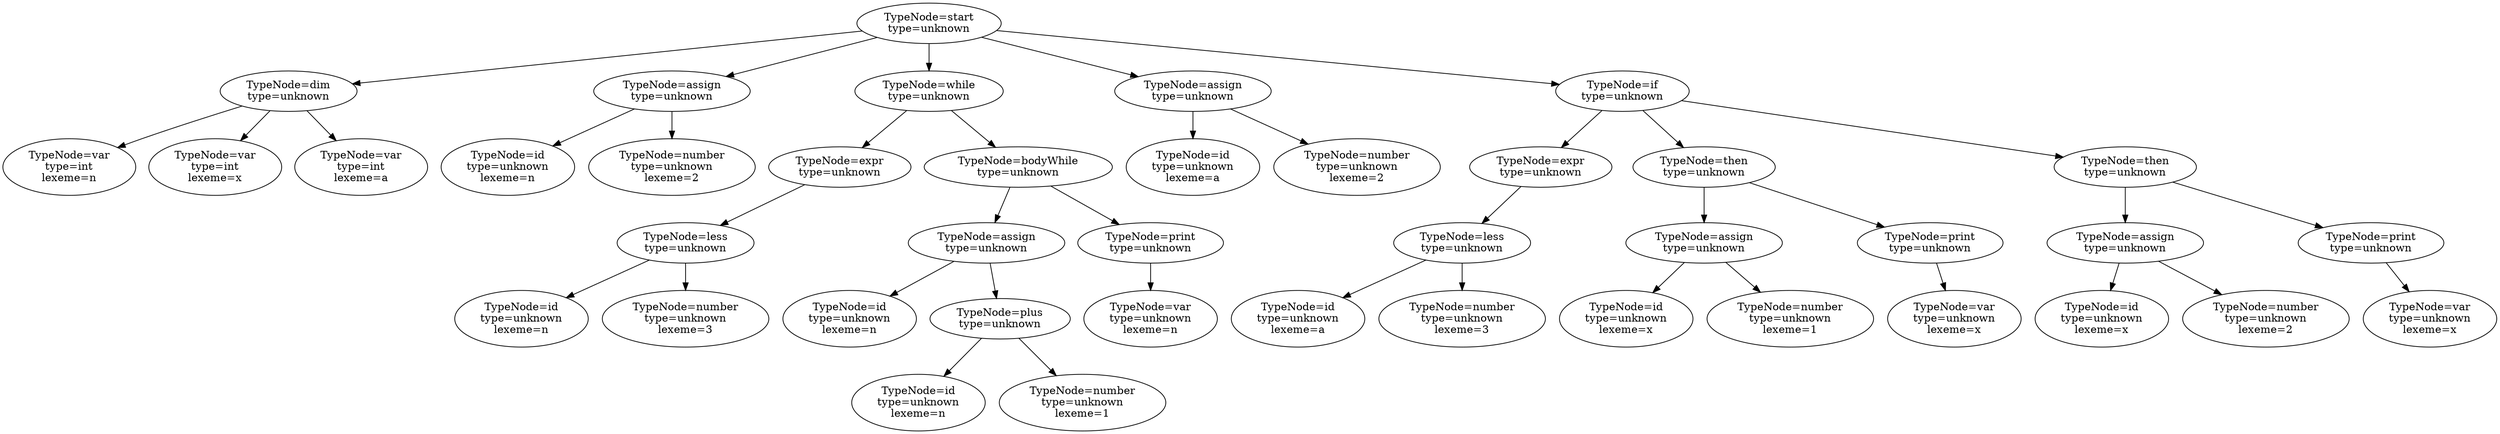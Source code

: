 digraph {
	"node1" [label="TypeNode=start\ntype=unknown"]
	"node1" -> "node2"
	"node2" [label="TypeNode=dim\ntype=unknown"]
	"node2" -> "node3"
	"node3" [label="TypeNode=var\ntype=int\nlexeme=n"]
	"node2" -> "node4"
	"node4" [label="TypeNode=var\ntype=int\nlexeme=x"]
	"node2" -> "node5"
	"node5" [label="TypeNode=var\ntype=int\nlexeme=a"]
	"node1" -> "node7"
	"node7" [label="TypeNode=assign\ntype=unknown"]
	"node7" -> "node6"
	"node6" [label="TypeNode=id\ntype=unknown\nlexeme=n"]
	"node7" -> "node8"
	"node8" [label="TypeNode=number\ntype=unknown\nlexeme=2"]
	"node1" -> "node9"
	"node9" [label="TypeNode=while\ntype=unknown"]
	"node9" -> "node10"
	"node10" [label="TypeNode=expr\ntype=unknown"]
	"node10" -> "node12"
	"node12" [label="TypeNode=less\ntype=unknown"]
	"node12" -> "node11"
	"node11" [label="TypeNode=id\ntype=unknown\nlexeme=n"]
	"node12" -> "node13"
	"node13" [label="TypeNode=number\ntype=unknown\nlexeme=3"]
	"node9" -> "node14"
	"node14" [label="TypeNode=bodyWhile\ntype=unknown"]
	"node14" -> "node16"
	"node16" [label="TypeNode=assign\ntype=unknown"]
	"node16" -> "node15"
	"node15" [label="TypeNode=id\ntype=unknown\nlexeme=n"]
	"node16" -> "node18"
	"node18" [label="TypeNode=plus\ntype=unknown"]
	"node18" -> "node17"
	"node17" [label="TypeNode=id\ntype=unknown\nlexeme=n"]
	"node18" -> "node19"
	"node19" [label="TypeNode=number\ntype=unknown\nlexeme=1"]
	"node14" -> "node20"
	"node20" [label="TypeNode=print\ntype=unknown"]
	"node20" -> "node21"
	"node21" [label="TypeNode=var\ntype=unknown\nlexeme=n"]
	"node1" -> "node23"
	"node23" [label="TypeNode=assign\ntype=unknown"]
	"node23" -> "node22"
	"node22" [label="TypeNode=id\ntype=unknown\nlexeme=a"]
	"node23" -> "node24"
	"node24" [label="TypeNode=number\ntype=unknown\nlexeme=2"]
	"node1" -> "node25"
	"node25" [label="TypeNode=if\ntype=unknown"]
	"node25" -> "node26"
	"node26" [label="TypeNode=expr\ntype=unknown"]
	"node26" -> "node28"
	"node28" [label="TypeNode=less\ntype=unknown"]
	"node28" -> "node27"
	"node27" [label="TypeNode=id\ntype=unknown\nlexeme=a"]
	"node28" -> "node29"
	"node29" [label="TypeNode=number\ntype=unknown\nlexeme=3"]
	"node25" -> "node30"
	"node30" [label="TypeNode=then\ntype=unknown"]
	"node30" -> "node32"
	"node32" [label="TypeNode=assign\ntype=unknown"]
	"node32" -> "node31"
	"node31" [label="TypeNode=id\ntype=unknown\nlexeme=x"]
	"node32" -> "node33"
	"node33" [label="TypeNode=number\ntype=unknown\nlexeme=1"]
	"node30" -> "node34"
	"node34" [label="TypeNode=print\ntype=unknown"]
	"node34" -> "node35"
	"node35" [label="TypeNode=var\ntype=unknown\nlexeme=x"]
	"node25" -> "node36"
	"node36" [label="TypeNode=then\ntype=unknown"]
	"node36" -> "node38"
	"node38" [label="TypeNode=assign\ntype=unknown"]
	"node38" -> "node37"
	"node37" [label="TypeNode=id\ntype=unknown\nlexeme=x"]
	"node38" -> "node39"
	"node39" [label="TypeNode=number\ntype=unknown\nlexeme=2"]
	"node36" -> "node40"
	"node40" [label="TypeNode=print\ntype=unknown"]
	"node40" -> "node41"
	"node41" [label="TypeNode=var\ntype=unknown\nlexeme=x"]
}
